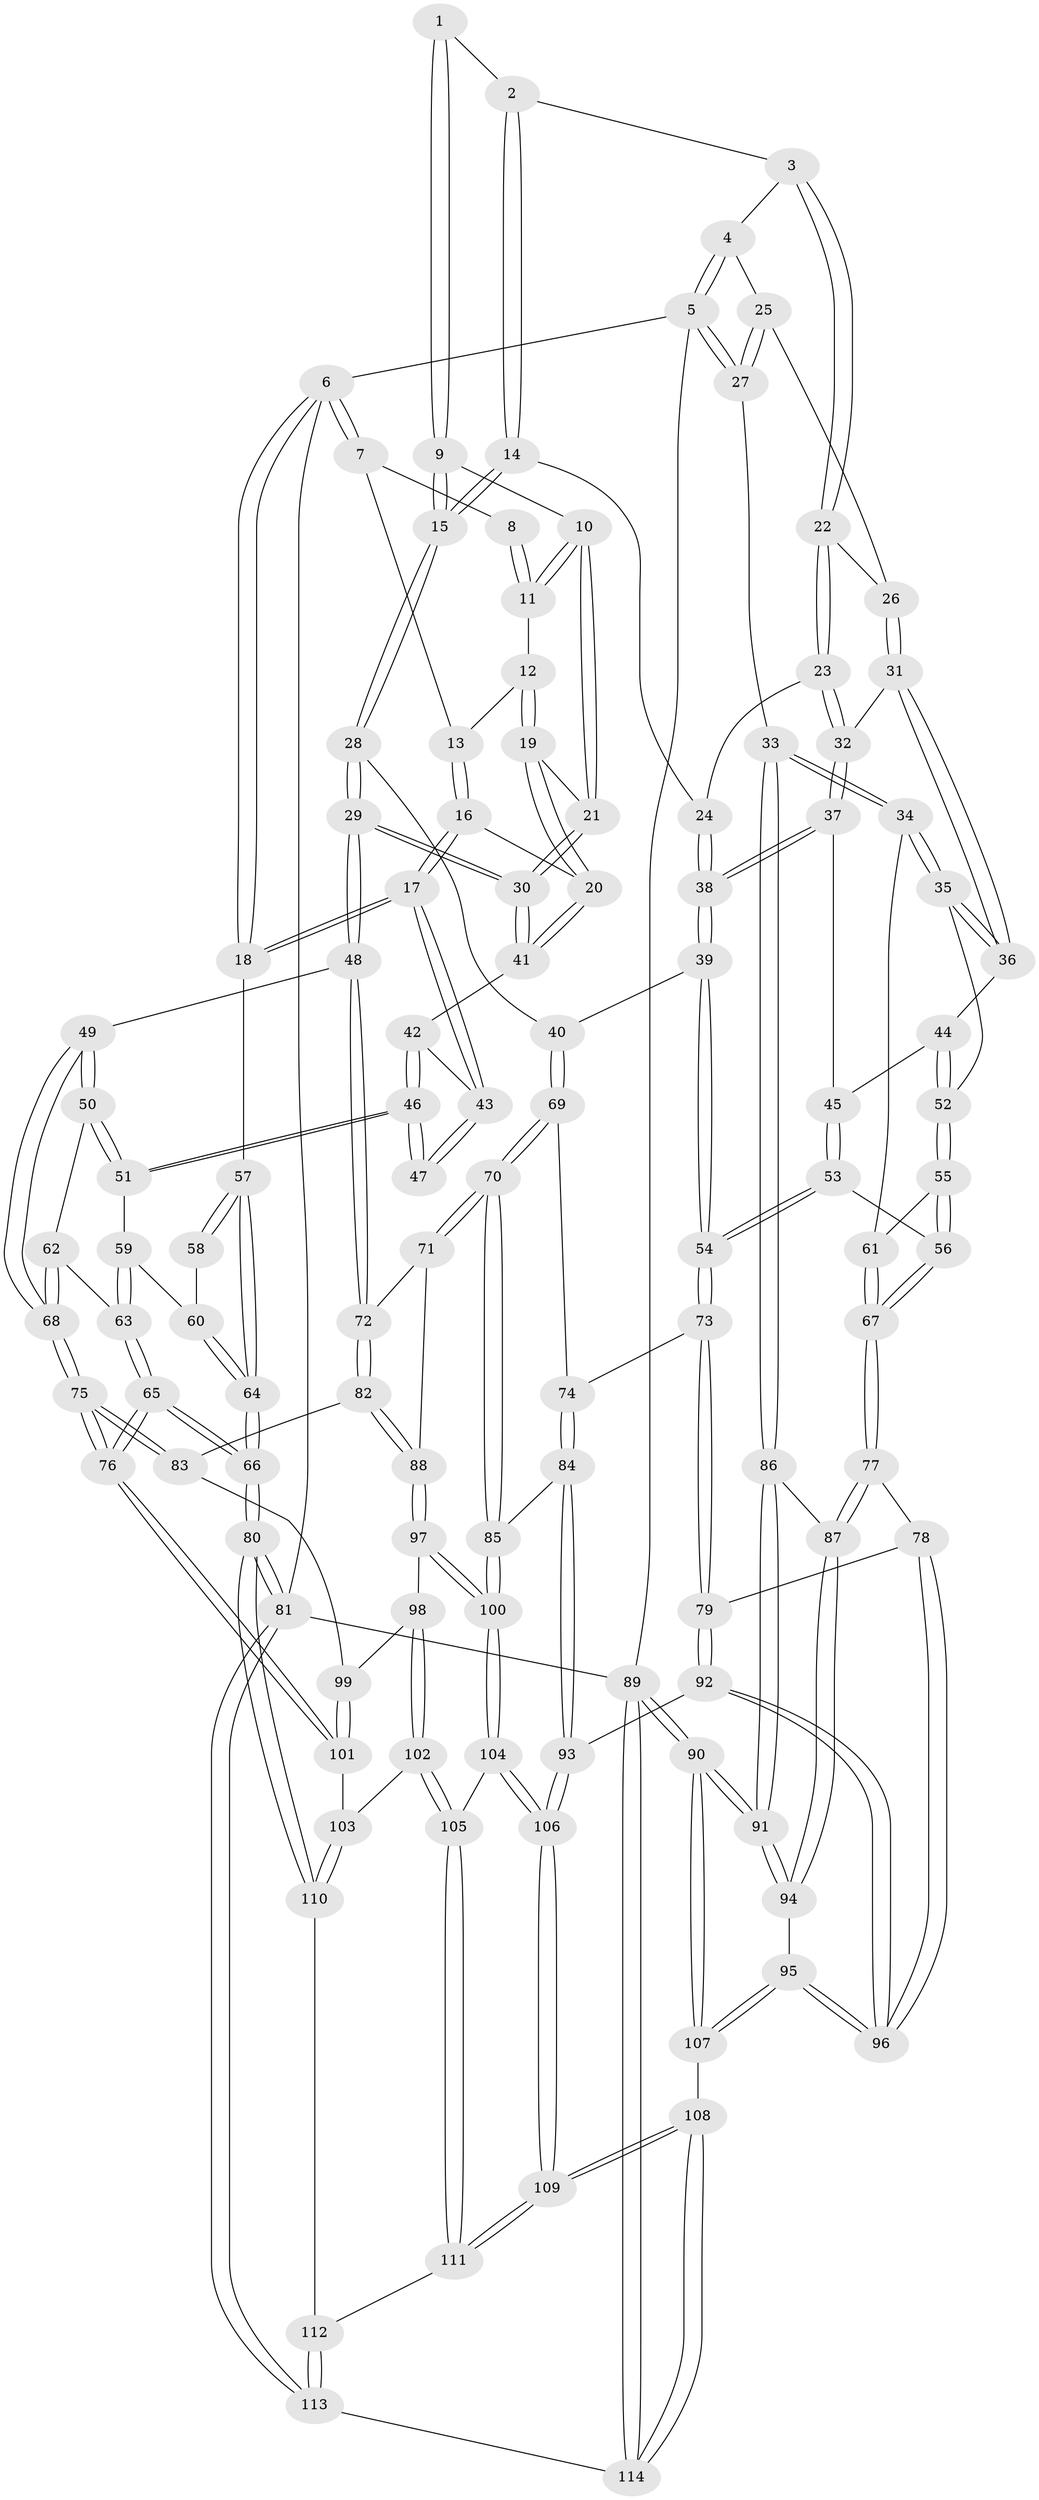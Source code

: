 // coarse degree distribution, {2: 0.027777777777777776, 4: 0.3888888888888889, 3: 0.3055555555555556, 6: 0.08333333333333333, 5: 0.19444444444444445}
// Generated by graph-tools (version 1.1) at 2025/38/03/04/25 23:38:28]
// undirected, 114 vertices, 282 edges
graph export_dot {
  node [color=gray90,style=filled];
  1 [pos="+0.35266200379194207+0"];
  2 [pos="+0.5876699916279501+0"];
  3 [pos="+0.7876785136342164+0"];
  4 [pos="+0.8355078301495331+0"];
  5 [pos="+1+0"];
  6 [pos="+0+0"];
  7 [pos="+0+0"];
  8 [pos="+0.13626810978163267+0"];
  9 [pos="+0.3248425959879058+0.07130196553560489"];
  10 [pos="+0.2624300261174104+0.09429200868029883"];
  11 [pos="+0.1742893388688324+0.044569683774931375"];
  12 [pos="+0.1530737232037699+0.05925098468123697"];
  13 [pos="+0.09232626859539689+0.056520867852046006"];
  14 [pos="+0.47625185541669046+0.10524434500836972"];
  15 [pos="+0.4206393401427152+0.141250559917879"];
  16 [pos="+0+0.10397287651660914"];
  17 [pos="+0+0.10216945212035834"];
  18 [pos="+0+0.08600440075706972"];
  19 [pos="+0.12102710562709988+0.15450456976914564"];
  20 [pos="+0.12050206949059497+0.15504240383199988"];
  21 [pos="+0.2421696954566532+0.14168974143318416"];
  22 [pos="+0.7668286898860481+0"];
  23 [pos="+0.7624747434924255+0"];
  24 [pos="+0.5766473233329178+0.13721078553659197"];
  25 [pos="+0.9841057857999335+0.13195909991834012"];
  26 [pos="+0.9510523838666357+0.14329855697362373"];
  27 [pos="+1+0.18780170451914419"];
  28 [pos="+0.4079151065434821+0.3256877606772354"];
  29 [pos="+0.29109084848740396+0.36967528015525036"];
  30 [pos="+0.24077043623391298+0.26005465535059535"];
  31 [pos="+0.922335050101288+0.18810937247788248"];
  32 [pos="+0.7692647133391666+0.08337113096550483"];
  33 [pos="+1+0.3441813078689197"];
  34 [pos="+1+0.34294951385952493"];
  35 [pos="+1+0.2897122000011959"];
  36 [pos="+0.9228480863604402+0.21294571216758879"];
  37 [pos="+0.7539101146338413+0.19872138544125495"];
  38 [pos="+0.6170957455278862+0.26846089210832264"];
  39 [pos="+0.5848176033141136+0.3208275482236057"];
  40 [pos="+0.4483064682302597+0.3390823084857941"];
  41 [pos="+0.1228440425795086+0.19501256293409341"];
  42 [pos="+0.09517785931572102+0.22327513728417026"];
  43 [pos="+0.023510344383648938+0.20814390996836268"];
  44 [pos="+0.8379782662693896+0.2470927230883191"];
  45 [pos="+0.7737634031565458+0.2223161891555188"];
  46 [pos="+0.08953705539574842+0.31211889190834397"];
  47 [pos="+0.06175622716344772+0.3024930185157375"];
  48 [pos="+0.28195854633575523+0.38019093733010545"];
  49 [pos="+0.2749277511240078+0.3817888883069108"];
  50 [pos="+0.15200162073786266+0.36341465825507024"];
  51 [pos="+0.11616376648118494+0.34931037504464185"];
  52 [pos="+0.8779964122332801+0.3198125572533882"];
  53 [pos="+0.7705375021893887+0.42193791350239057"];
  54 [pos="+0.7140064319976471+0.45743203768267704"];
  55 [pos="+0.8430473404191877+0.4005074520765066"];
  56 [pos="+0.8157734717341371+0.4154886847614905"];
  57 [pos="+0+0.22636971155722976"];
  58 [pos="+0.05674620757906997+0.30168415754622946"];
  59 [pos="+0.014625096285048728+0.3994416647806408"];
  60 [pos="+0+0.39327058733051756"];
  61 [pos="+0.9279496930990022+0.4130538110328223"];
  62 [pos="+0.07059477248013805+0.4680789630893493"];
  63 [pos="+0.04626468092108847+0.46786613785113884"];
  64 [pos="+0+0.38018520255223004"];
  65 [pos="+0+0.7456595471584868"];
  66 [pos="+0+0.8003072557040234"];
  67 [pos="+0.930811696070435+0.5523360775244526"];
  68 [pos="+0.13414663249005976+0.5336022191951191"];
  69 [pos="+0.48745282326603745+0.45335512900427893"];
  70 [pos="+0.4528259313122804+0.6220870322229244"];
  71 [pos="+0.33792064587194376+0.5156769757854756"];
  72 [pos="+0.304852048703055+0.48001559069912614"];
  73 [pos="+0.7074656199299906+0.491416031929686"];
  74 [pos="+0.5875051980338981+0.5212043831905702"];
  75 [pos="+0.0928016793358784+0.6402531345905671"];
  76 [pos="+0.04905778877076512+0.681149581809637"];
  77 [pos="+0.9388848051086984+0.5695817071053956"];
  78 [pos="+0.873126536961262+0.5869332398060718"];
  79 [pos="+0.7322814876340404+0.5763782583011283"];
  80 [pos="+0+0.9822652746331314"];
  81 [pos="+0+1"];
  82 [pos="+0.25243778271522305+0.6084207506712216"];
  83 [pos="+0.2479535559573135+0.611139136411743"];
  84 [pos="+0.49285656002892647+0.6415249077893684"];
  85 [pos="+0.45972159130020235+0.6380719647419002"];
  86 [pos="+1+0.5539623223473733"];
  87 [pos="+1+0.5905400038062227"];
  88 [pos="+0.32330447603334533+0.6549047216022141"];
  89 [pos="+1+1"];
  90 [pos="+1+1"];
  91 [pos="+1+1"];
  92 [pos="+0.712322304313237+0.6444495190774225"];
  93 [pos="+0.6115678088097579+0.7106529844563964"];
  94 [pos="+0.8930472265370778+0.7828532640401313"];
  95 [pos="+0.8529816964440147+0.791351305954071"];
  96 [pos="+0.8493599840771775+0.7857382067052004"];
  97 [pos="+0.35745983396901504+0.6846611756147156"];
  98 [pos="+0.2837412281884423+0.7142347581446908"];
  99 [pos="+0.2536163407713241+0.6947517064865221"];
  100 [pos="+0.40569504807774903+0.6943924213346557"];
  101 [pos="+0.15272257974975312+0.7275340611708176"];
  102 [pos="+0.26016239588797324+0.7746587822654641"];
  103 [pos="+0.2268936666767976+0.7897667452304695"];
  104 [pos="+0.40183231405148173+0.754419967961904"];
  105 [pos="+0.3468837733356796+0.7979713475730625"];
  106 [pos="+0.5975400949463535+1"];
  107 [pos="+0.8041160884435711+0.8784078234838489"];
  108 [pos="+0.6152818936017491+1"];
  109 [pos="+0.6047934069315521+1"];
  110 [pos="+0.22541937541038487+0.8562447401423775"];
  111 [pos="+0.31582036105754+0.9063611503405257"];
  112 [pos="+0.2788099677181576+0.9130788384250197"];
  113 [pos="+0.023557845650678685+1"];
  114 [pos="+0.619215846193208+1"];
  1 -- 2;
  1 -- 9;
  1 -- 9;
  2 -- 3;
  2 -- 14;
  2 -- 14;
  3 -- 4;
  3 -- 22;
  3 -- 22;
  4 -- 5;
  4 -- 5;
  4 -- 25;
  5 -- 6;
  5 -- 27;
  5 -- 27;
  5 -- 89;
  6 -- 7;
  6 -- 7;
  6 -- 18;
  6 -- 18;
  6 -- 81;
  7 -- 8;
  7 -- 13;
  8 -- 11;
  8 -- 11;
  9 -- 10;
  9 -- 15;
  9 -- 15;
  10 -- 11;
  10 -- 11;
  10 -- 21;
  10 -- 21;
  11 -- 12;
  12 -- 13;
  12 -- 19;
  12 -- 19;
  13 -- 16;
  13 -- 16;
  14 -- 15;
  14 -- 15;
  14 -- 24;
  15 -- 28;
  15 -- 28;
  16 -- 17;
  16 -- 17;
  16 -- 20;
  17 -- 18;
  17 -- 18;
  17 -- 43;
  17 -- 43;
  18 -- 57;
  19 -- 20;
  19 -- 20;
  19 -- 21;
  20 -- 41;
  20 -- 41;
  21 -- 30;
  21 -- 30;
  22 -- 23;
  22 -- 23;
  22 -- 26;
  23 -- 24;
  23 -- 32;
  23 -- 32;
  24 -- 38;
  24 -- 38;
  25 -- 26;
  25 -- 27;
  25 -- 27;
  26 -- 31;
  26 -- 31;
  27 -- 33;
  28 -- 29;
  28 -- 29;
  28 -- 40;
  29 -- 30;
  29 -- 30;
  29 -- 48;
  29 -- 48;
  30 -- 41;
  30 -- 41;
  31 -- 32;
  31 -- 36;
  31 -- 36;
  32 -- 37;
  32 -- 37;
  33 -- 34;
  33 -- 34;
  33 -- 86;
  33 -- 86;
  34 -- 35;
  34 -- 35;
  34 -- 61;
  35 -- 36;
  35 -- 36;
  35 -- 52;
  36 -- 44;
  37 -- 38;
  37 -- 38;
  37 -- 45;
  38 -- 39;
  38 -- 39;
  39 -- 40;
  39 -- 54;
  39 -- 54;
  40 -- 69;
  40 -- 69;
  41 -- 42;
  42 -- 43;
  42 -- 46;
  42 -- 46;
  43 -- 47;
  43 -- 47;
  44 -- 45;
  44 -- 52;
  44 -- 52;
  45 -- 53;
  45 -- 53;
  46 -- 47;
  46 -- 47;
  46 -- 51;
  46 -- 51;
  48 -- 49;
  48 -- 72;
  48 -- 72;
  49 -- 50;
  49 -- 50;
  49 -- 68;
  49 -- 68;
  50 -- 51;
  50 -- 51;
  50 -- 62;
  51 -- 59;
  52 -- 55;
  52 -- 55;
  53 -- 54;
  53 -- 54;
  53 -- 56;
  54 -- 73;
  54 -- 73;
  55 -- 56;
  55 -- 56;
  55 -- 61;
  56 -- 67;
  56 -- 67;
  57 -- 58;
  57 -- 58;
  57 -- 64;
  57 -- 64;
  58 -- 60;
  59 -- 60;
  59 -- 63;
  59 -- 63;
  60 -- 64;
  60 -- 64;
  61 -- 67;
  61 -- 67;
  62 -- 63;
  62 -- 68;
  62 -- 68;
  63 -- 65;
  63 -- 65;
  64 -- 66;
  64 -- 66;
  65 -- 66;
  65 -- 66;
  65 -- 76;
  65 -- 76;
  66 -- 80;
  66 -- 80;
  67 -- 77;
  67 -- 77;
  68 -- 75;
  68 -- 75;
  69 -- 70;
  69 -- 70;
  69 -- 74;
  70 -- 71;
  70 -- 71;
  70 -- 85;
  70 -- 85;
  71 -- 72;
  71 -- 88;
  72 -- 82;
  72 -- 82;
  73 -- 74;
  73 -- 79;
  73 -- 79;
  74 -- 84;
  74 -- 84;
  75 -- 76;
  75 -- 76;
  75 -- 83;
  75 -- 83;
  76 -- 101;
  76 -- 101;
  77 -- 78;
  77 -- 87;
  77 -- 87;
  78 -- 79;
  78 -- 96;
  78 -- 96;
  79 -- 92;
  79 -- 92;
  80 -- 81;
  80 -- 81;
  80 -- 110;
  80 -- 110;
  81 -- 113;
  81 -- 113;
  81 -- 89;
  82 -- 83;
  82 -- 88;
  82 -- 88;
  83 -- 99;
  84 -- 85;
  84 -- 93;
  84 -- 93;
  85 -- 100;
  85 -- 100;
  86 -- 87;
  86 -- 91;
  86 -- 91;
  87 -- 94;
  87 -- 94;
  88 -- 97;
  88 -- 97;
  89 -- 90;
  89 -- 90;
  89 -- 114;
  89 -- 114;
  90 -- 91;
  90 -- 91;
  90 -- 107;
  90 -- 107;
  91 -- 94;
  91 -- 94;
  92 -- 93;
  92 -- 96;
  92 -- 96;
  93 -- 106;
  93 -- 106;
  94 -- 95;
  95 -- 96;
  95 -- 96;
  95 -- 107;
  95 -- 107;
  97 -- 98;
  97 -- 100;
  97 -- 100;
  98 -- 99;
  98 -- 102;
  98 -- 102;
  99 -- 101;
  99 -- 101;
  100 -- 104;
  100 -- 104;
  101 -- 103;
  102 -- 103;
  102 -- 105;
  102 -- 105;
  103 -- 110;
  103 -- 110;
  104 -- 105;
  104 -- 106;
  104 -- 106;
  105 -- 111;
  105 -- 111;
  106 -- 109;
  106 -- 109;
  107 -- 108;
  108 -- 109;
  108 -- 109;
  108 -- 114;
  108 -- 114;
  109 -- 111;
  109 -- 111;
  110 -- 112;
  111 -- 112;
  112 -- 113;
  112 -- 113;
  113 -- 114;
}
